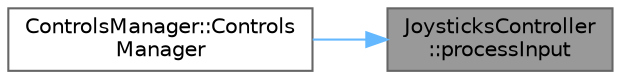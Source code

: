 digraph "JoysticksController::processInput"
{
 // LATEX_PDF_SIZE
  bgcolor="transparent";
  edge [fontname=Helvetica,fontsize=10,labelfontname=Helvetica,labelfontsize=10];
  node [fontname=Helvetica,fontsize=10,shape=box,height=0.2,width=0.4];
  rankdir="RL";
  Node1 [id="Node000001",label="JoysticksController\l::processInput",height=0.2,width=0.4,color="gray40", fillcolor="grey60", style="filled", fontcolor="black",tooltip="Runs the joystick controller loop."];
  Node1 -> Node2 [id="edge1_Node000001_Node000002",dir="back",color="steelblue1",style="solid",tooltip=" "];
  Node2 [id="Node000002",label="ControlsManager::Controls\lManager",height=0.2,width=0.4,color="grey40", fillcolor="white", style="filled",URL="$classControlsManager.html#ad305d285479c3ce10e8a7eb70845db5f",tooltip="Constructs a ControlsManager object."];
}
